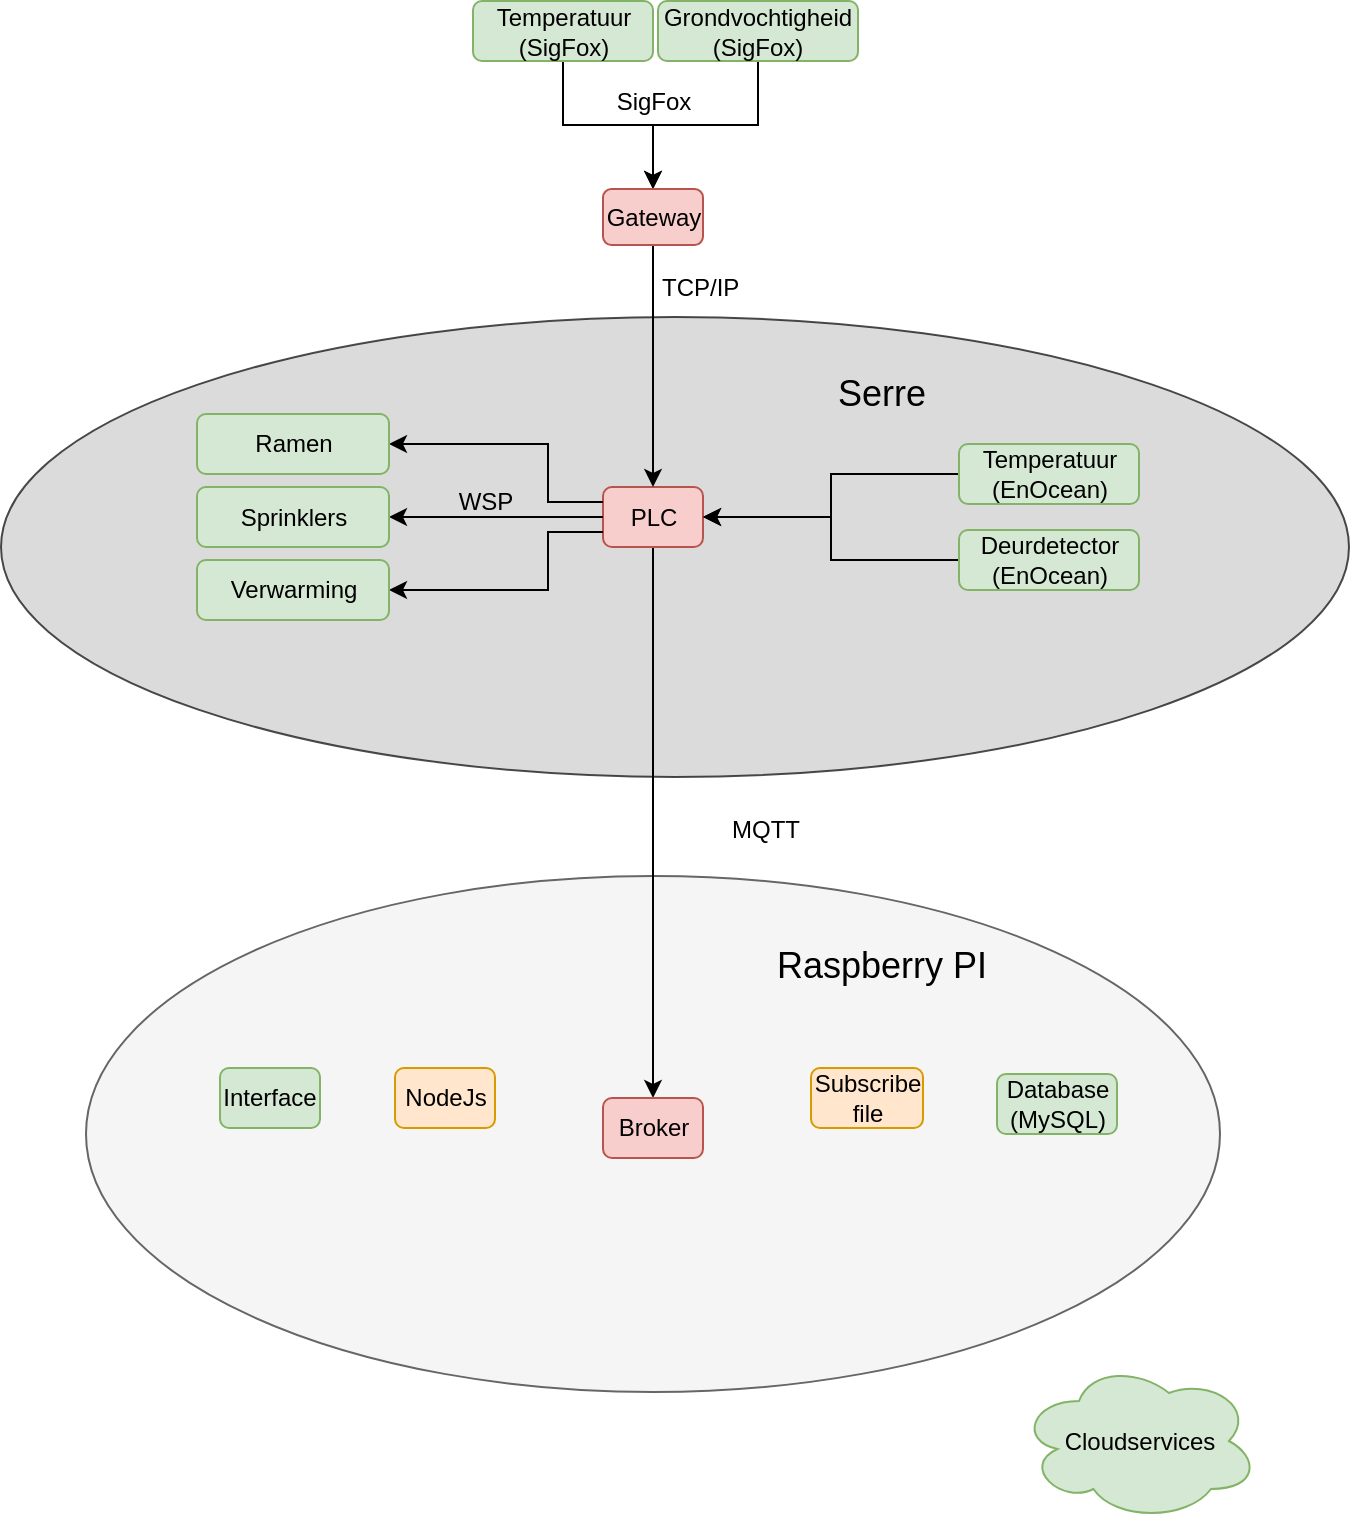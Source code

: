 <mxfile version="12.2.7" type="device" pages="1"><diagram name="Serre" id="42789a77-a242-8287-6e28-9cd8cfd52e62"><mxGraphModel dx="1178" dy="609" grid="0" gridSize="10" guides="1" tooltips="1" connect="1" arrows="1" fold="1" page="1" pageScale="1" pageWidth="1100" pageHeight="850" background="#ffffff" math="0" shadow="0"><root><mxCell id="0"/><mxCell id="1" parent="0"/><mxCell id="m-WKy1QYfF3CYL_Xk7xX-1" value="" style="ellipse;whiteSpace=wrap;html=1;fillColor=#f5f5f5;strokeColor=#666666;fontColor=#333333;" parent="1" vertex="1"><mxGeometry x="266" y="497" width="567" height="258" as="geometry"/></mxCell><mxCell id="AfHGDrrq-JgIC60IeQSG-32" value="" style="ellipse;whiteSpace=wrap;html=1;fillColor=#CCCCCC;strokeColor=#000000;opacity=70;" parent="1" vertex="1"><mxGeometry x="223.5" y="217.5" width="674" height="230" as="geometry"/></mxCell><mxCell id="itn0ZsQkKJ_GjujIYyZL-7" value="NodeJs" style="rounded=1;whiteSpace=wrap;html=1;fillColor=#ffe6cc;strokeColor=#d79b00;" parent="1" vertex="1"><mxGeometry x="420.5" y="593" width="50" height="30" as="geometry"/></mxCell><mxCell id="itn0ZsQkKJ_GjujIYyZL-8" value="Interface" style="rounded=1;whiteSpace=wrap;html=1;fillColor=#d5e8d4;strokeColor=#82b366;" parent="1" vertex="1"><mxGeometry x="333" y="593" width="50" height="30" as="geometry"/></mxCell><mxCell id="itn0ZsQkKJ_GjujIYyZL-9" value="Database&lt;br&gt;(MySQL)" style="rounded=1;whiteSpace=wrap;html=1;fillColor=#d5e8d4;strokeColor=#82b366;" parent="1" vertex="1"><mxGeometry x="721.5" y="596" width="60" height="30" as="geometry"/></mxCell><mxCell id="itn0ZsQkKJ_GjujIYyZL-10" value="Cloudservices" style="ellipse;shape=cloud;whiteSpace=wrap;html=1;fillColor=#d5e8d4;strokeColor=#82b366;" parent="1" vertex="1"><mxGeometry x="732.5" y="739.5" width="120" height="80" as="geometry"/></mxCell><mxCell id="QvGSseowSjaGn5yfh1na-9" style="edgeStyle=orthogonalEdgeStyle;rounded=0;orthogonalLoop=1;jettySize=auto;html=1;entryX=0.5;entryY=0;entryDx=0;entryDy=0;" edge="1" parent="1" source="itn0ZsQkKJ_GjujIYyZL-11" target="QvGSseowSjaGn5yfh1na-8"><mxGeometry relative="1" as="geometry"/></mxCell><mxCell id="itn0ZsQkKJ_GjujIYyZL-11" value="PLC" style="rounded=1;whiteSpace=wrap;html=1;fillColor=#f8cecc;strokeColor=#b85450;" parent="1" vertex="1"><mxGeometry x="524.5" y="302.5" width="50" height="30" as="geometry"/></mxCell><mxCell id="AfHGDrrq-JgIC60IeQSG-10" style="edgeStyle=orthogonalEdgeStyle;rounded=0;orthogonalLoop=1;jettySize=auto;html=1;exitX=1;exitY=0.5;exitDx=0;exitDy=0;entryX=0;entryY=0.25;entryDx=0;entryDy=0;startArrow=classic;startFill=1;endArrow=none;endFill=0;" parent="1" source="itn0ZsQkKJ_GjujIYyZL-12" target="itn0ZsQkKJ_GjujIYyZL-11" edge="1"><mxGeometry relative="1" as="geometry"><Array as="points"><mxPoint x="497" y="281"/><mxPoint x="497" y="310"/></Array></mxGeometry></mxCell><mxCell id="itn0ZsQkKJ_GjujIYyZL-12" value="Ramen" style="rounded=1;whiteSpace=wrap;html=1;fillColor=#d5e8d4;strokeColor=#82b366;" parent="1" vertex="1"><mxGeometry x="321.5" y="266" width="96" height="30" as="geometry"/></mxCell><mxCell id="AfHGDrrq-JgIC60IeQSG-13" style="edgeStyle=orthogonalEdgeStyle;rounded=0;orthogonalLoop=1;jettySize=auto;html=1;exitX=1;exitY=0.5;exitDx=0;exitDy=0;entryX=0;entryY=0.75;entryDx=0;entryDy=0;startArrow=classic;startFill=1;endArrow=none;endFill=0;" parent="1" source="itn0ZsQkKJ_GjujIYyZL-14" target="itn0ZsQkKJ_GjujIYyZL-11" edge="1"><mxGeometry relative="1" as="geometry"><Array as="points"><mxPoint x="497" y="354"/><mxPoint x="497" y="325"/></Array></mxGeometry></mxCell><mxCell id="itn0ZsQkKJ_GjujIYyZL-14" value="Verwarming" style="rounded=1;whiteSpace=wrap;html=1;fillColor=#d5e8d4;strokeColor=#82b366;" parent="1" vertex="1"><mxGeometry x="321.5" y="339" width="96" height="30" as="geometry"/></mxCell><mxCell id="AfHGDrrq-JgIC60IeQSG-11" style="edgeStyle=orthogonalEdgeStyle;rounded=0;orthogonalLoop=1;jettySize=auto;html=1;exitX=1;exitY=0.5;exitDx=0;exitDy=0;startArrow=classic;startFill=1;endArrow=none;endFill=0;entryX=0;entryY=0.5;entryDx=0;entryDy=0;" parent="1" source="itn0ZsQkKJ_GjujIYyZL-15" target="itn0ZsQkKJ_GjujIYyZL-11" edge="1"><mxGeometry relative="1" as="geometry"><mxPoint x="487.5" y="344.5" as="targetPoint"/><Array as="points"><mxPoint x="433" y="318"/><mxPoint x="433" y="318"/></Array></mxGeometry></mxCell><mxCell id="itn0ZsQkKJ_GjujIYyZL-15" value="Sprinklers" style="rounded=1;whiteSpace=wrap;html=1;fillColor=#d5e8d4;strokeColor=#82b366;" parent="1" vertex="1"><mxGeometry x="321.5" y="302.5" width="96" height="30" as="geometry"/></mxCell><mxCell id="1BPF2lUvss0TYT9tVECj-1" value="MQTT" style="text;html=1;strokeColor=none;fillColor=none;align=center;verticalAlign=middle;whiteSpace=wrap;rounded=0;" parent="1" vertex="1"><mxGeometry x="585.5" y="464" width="40" height="20" as="geometry"/></mxCell><mxCell id="QvGSseowSjaGn5yfh1na-1" style="edgeStyle=orthogonalEdgeStyle;rounded=0;orthogonalLoop=1;jettySize=auto;html=1;" edge="1" parent="1" source="_2sVvBY5ICFOxCGKW-Yz-2" target="itn0ZsQkKJ_GjujIYyZL-11"><mxGeometry relative="1" as="geometry"/></mxCell><mxCell id="_2sVvBY5ICFOxCGKW-Yz-2" value="Temperatuur (EnOcean)" style="rounded=1;whiteSpace=wrap;html=1;fillColor=#d5e8d4;strokeColor=#82b366;" parent="1" vertex="1"><mxGeometry x="702.5" y="281" width="90" height="30" as="geometry"/></mxCell><mxCell id="QvGSseowSjaGn5yfh1na-2" style="edgeStyle=orthogonalEdgeStyle;rounded=0;orthogonalLoop=1;jettySize=auto;html=1;entryX=1;entryY=0.5;entryDx=0;entryDy=0;" edge="1" parent="1" source="_2sVvBY5ICFOxCGKW-Yz-3" target="itn0ZsQkKJ_GjujIYyZL-11"><mxGeometry relative="1" as="geometry"/></mxCell><mxCell id="_2sVvBY5ICFOxCGKW-Yz-3" value="Deurdetector (EnOcean)" style="rounded=1;whiteSpace=wrap;html=1;fillColor=#d5e8d4;strokeColor=#82b366;" parent="1" vertex="1"><mxGeometry x="702.5" y="324" width="90" height="30" as="geometry"/></mxCell><mxCell id="QvGSseowSjaGn5yfh1na-5" style="edgeStyle=orthogonalEdgeStyle;rounded=0;orthogonalLoop=1;jettySize=auto;html=1;" edge="1" parent="1" source="AfHGDrrq-JgIC60IeQSG-20" target="AfHGDrrq-JgIC60IeQSG-35"><mxGeometry relative="1" as="geometry"/></mxCell><mxCell id="AfHGDrrq-JgIC60IeQSG-20" value="Temperatuur (SigFox)" style="rounded=1;whiteSpace=wrap;html=1;fillColor=#d5e8d4;strokeColor=#82b366;" parent="1" vertex="1"><mxGeometry x="459.5" y="59.5" width="90" height="30" as="geometry"/></mxCell><mxCell id="AfHGDrrq-JgIC60IeQSG-25" value="&lt;font style=&quot;font-size: 18px&quot;&gt;Serre&lt;/font&gt;" style="text;html=1;strokeColor=none;fillColor=none;align=center;verticalAlign=middle;whiteSpace=wrap;rounded=0;" parent="1" vertex="1"><mxGeometry x="643.5" y="246" width="40" height="20" as="geometry"/></mxCell><mxCell id="QvGSseowSjaGn5yfh1na-6" style="edgeStyle=orthogonalEdgeStyle;rounded=0;orthogonalLoop=1;jettySize=auto;html=1;" edge="1" parent="1" source="AfHGDrrq-JgIC60IeQSG-28" target="AfHGDrrq-JgIC60IeQSG-35"><mxGeometry relative="1" as="geometry"/></mxCell><mxCell id="AfHGDrrq-JgIC60IeQSG-28" value="Grondvochtigheid (SigFox)" style="rounded=1;whiteSpace=wrap;html=1;fillColor=#d5e8d4;strokeColor=#82b366;" parent="1" vertex="1"><mxGeometry x="552" y="59.5" width="100" height="30" as="geometry"/></mxCell><mxCell id="QvGSseowSjaGn5yfh1na-7" style="edgeStyle=orthogonalEdgeStyle;rounded=0;orthogonalLoop=1;jettySize=auto;html=1;" edge="1" parent="1" source="AfHGDrrq-JgIC60IeQSG-35" target="itn0ZsQkKJ_GjujIYyZL-11"><mxGeometry relative="1" as="geometry"/></mxCell><mxCell id="AfHGDrrq-JgIC60IeQSG-35" value="Gateway" style="rounded=1;whiteSpace=wrap;html=1;fillColor=#f8cecc;strokeColor=#b85450;" parent="1" vertex="1"><mxGeometry x="524.5" y="153.5" width="50" height="28" as="geometry"/></mxCell><mxCell id="AfHGDrrq-JgIC60IeQSG-40" value="SigFox" style="text;html=1;strokeColor=none;fillColor=none;align=center;verticalAlign=middle;whiteSpace=wrap;rounded=0;" parent="1" vertex="1"><mxGeometry x="530" y="100" width="40" height="20" as="geometry"/></mxCell><mxCell id="m-WKy1QYfF3CYL_Xk7xX-2" value="&lt;font style=&quot;font-size: 18px&quot;&gt;Raspberry PI&lt;/font&gt;" style="text;html=1;strokeColor=none;fillColor=none;align=center;verticalAlign=middle;whiteSpace=wrap;rounded=0;" parent="1" vertex="1"><mxGeometry x="605.5" y="532" width="116" height="20" as="geometry"/></mxCell><mxCell id="oylY3YaFG-LerNcYVHAm-20" value="TCP/IP&lt;br&gt;" style="text;html=1;resizable=0;points=[];autosize=1;align=left;verticalAlign=top;spacingTop=-4;" parent="1" vertex="1"><mxGeometry x="552" y="193" width="49" height="13" as="geometry"/></mxCell><mxCell id="QvGSseowSjaGn5yfh1na-3" value="WSP" style="text;html=1;strokeColor=none;fillColor=none;align=center;verticalAlign=middle;whiteSpace=wrap;rounded=0;" vertex="1" parent="1"><mxGeometry x="445.5" y="299.5" width="40" height="20" as="geometry"/></mxCell><mxCell id="QvGSseowSjaGn5yfh1na-8" value="Broker" style="rounded=1;whiteSpace=wrap;html=1;fillColor=#f8cecc;strokeColor=#b85450;" vertex="1" parent="1"><mxGeometry x="524.5" y="608" width="50" height="30" as="geometry"/></mxCell><mxCell id="QvGSseowSjaGn5yfh1na-10" value="Subscribe&lt;br&gt;file" style="rounded=1;whiteSpace=wrap;html=1;fillColor=#ffe6cc;strokeColor=#d79b00;" vertex="1" parent="1"><mxGeometry x="628.5" y="593" width="56" height="30" as="geometry"/></mxCell></root></mxGraphModel></diagram></mxfile>